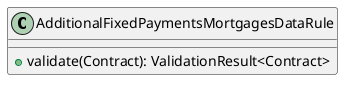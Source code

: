 @startuml

    class AdditionalFixedPaymentsMortgagesDataRule [[AdditionalFixedPaymentsMortgagesDataRule.html]] {
        +validate(Contract): ValidationResult<Contract>
    }

@enduml
